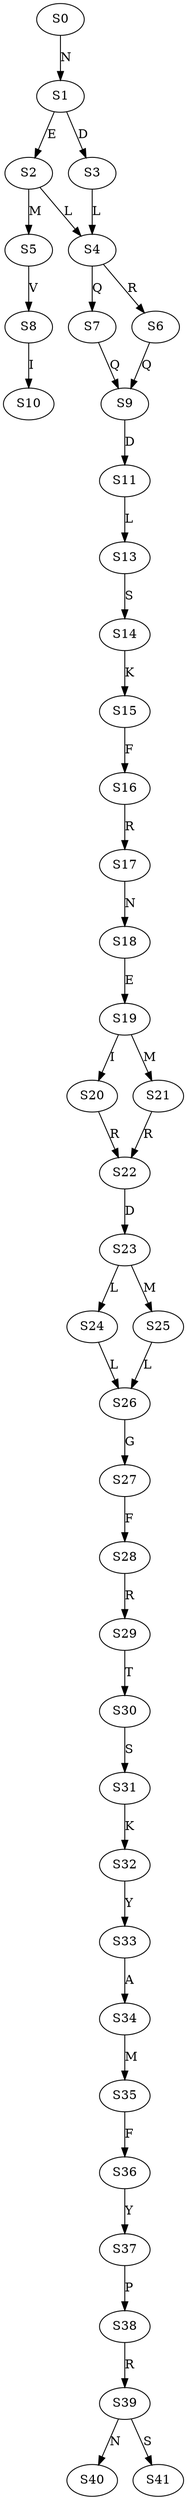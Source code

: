 strict digraph  {
	S0 -> S1 [ label = N ];
	S1 -> S2 [ label = E ];
	S1 -> S3 [ label = D ];
	S2 -> S4 [ label = L ];
	S2 -> S5 [ label = M ];
	S3 -> S4 [ label = L ];
	S4 -> S6 [ label = R ];
	S4 -> S7 [ label = Q ];
	S5 -> S8 [ label = V ];
	S6 -> S9 [ label = Q ];
	S7 -> S9 [ label = Q ];
	S8 -> S10 [ label = I ];
	S9 -> S11 [ label = D ];
	S11 -> S13 [ label = L ];
	S13 -> S14 [ label = S ];
	S14 -> S15 [ label = K ];
	S15 -> S16 [ label = F ];
	S16 -> S17 [ label = R ];
	S17 -> S18 [ label = N ];
	S18 -> S19 [ label = E ];
	S19 -> S20 [ label = I ];
	S19 -> S21 [ label = M ];
	S20 -> S22 [ label = R ];
	S21 -> S22 [ label = R ];
	S22 -> S23 [ label = D ];
	S23 -> S24 [ label = L ];
	S23 -> S25 [ label = M ];
	S24 -> S26 [ label = L ];
	S25 -> S26 [ label = L ];
	S26 -> S27 [ label = G ];
	S27 -> S28 [ label = F ];
	S28 -> S29 [ label = R ];
	S29 -> S30 [ label = T ];
	S30 -> S31 [ label = S ];
	S31 -> S32 [ label = K ];
	S32 -> S33 [ label = Y ];
	S33 -> S34 [ label = A ];
	S34 -> S35 [ label = M ];
	S35 -> S36 [ label = F ];
	S36 -> S37 [ label = Y ];
	S37 -> S38 [ label = P ];
	S38 -> S39 [ label = R ];
	S39 -> S40 [ label = N ];
	S39 -> S41 [ label = S ];
}
